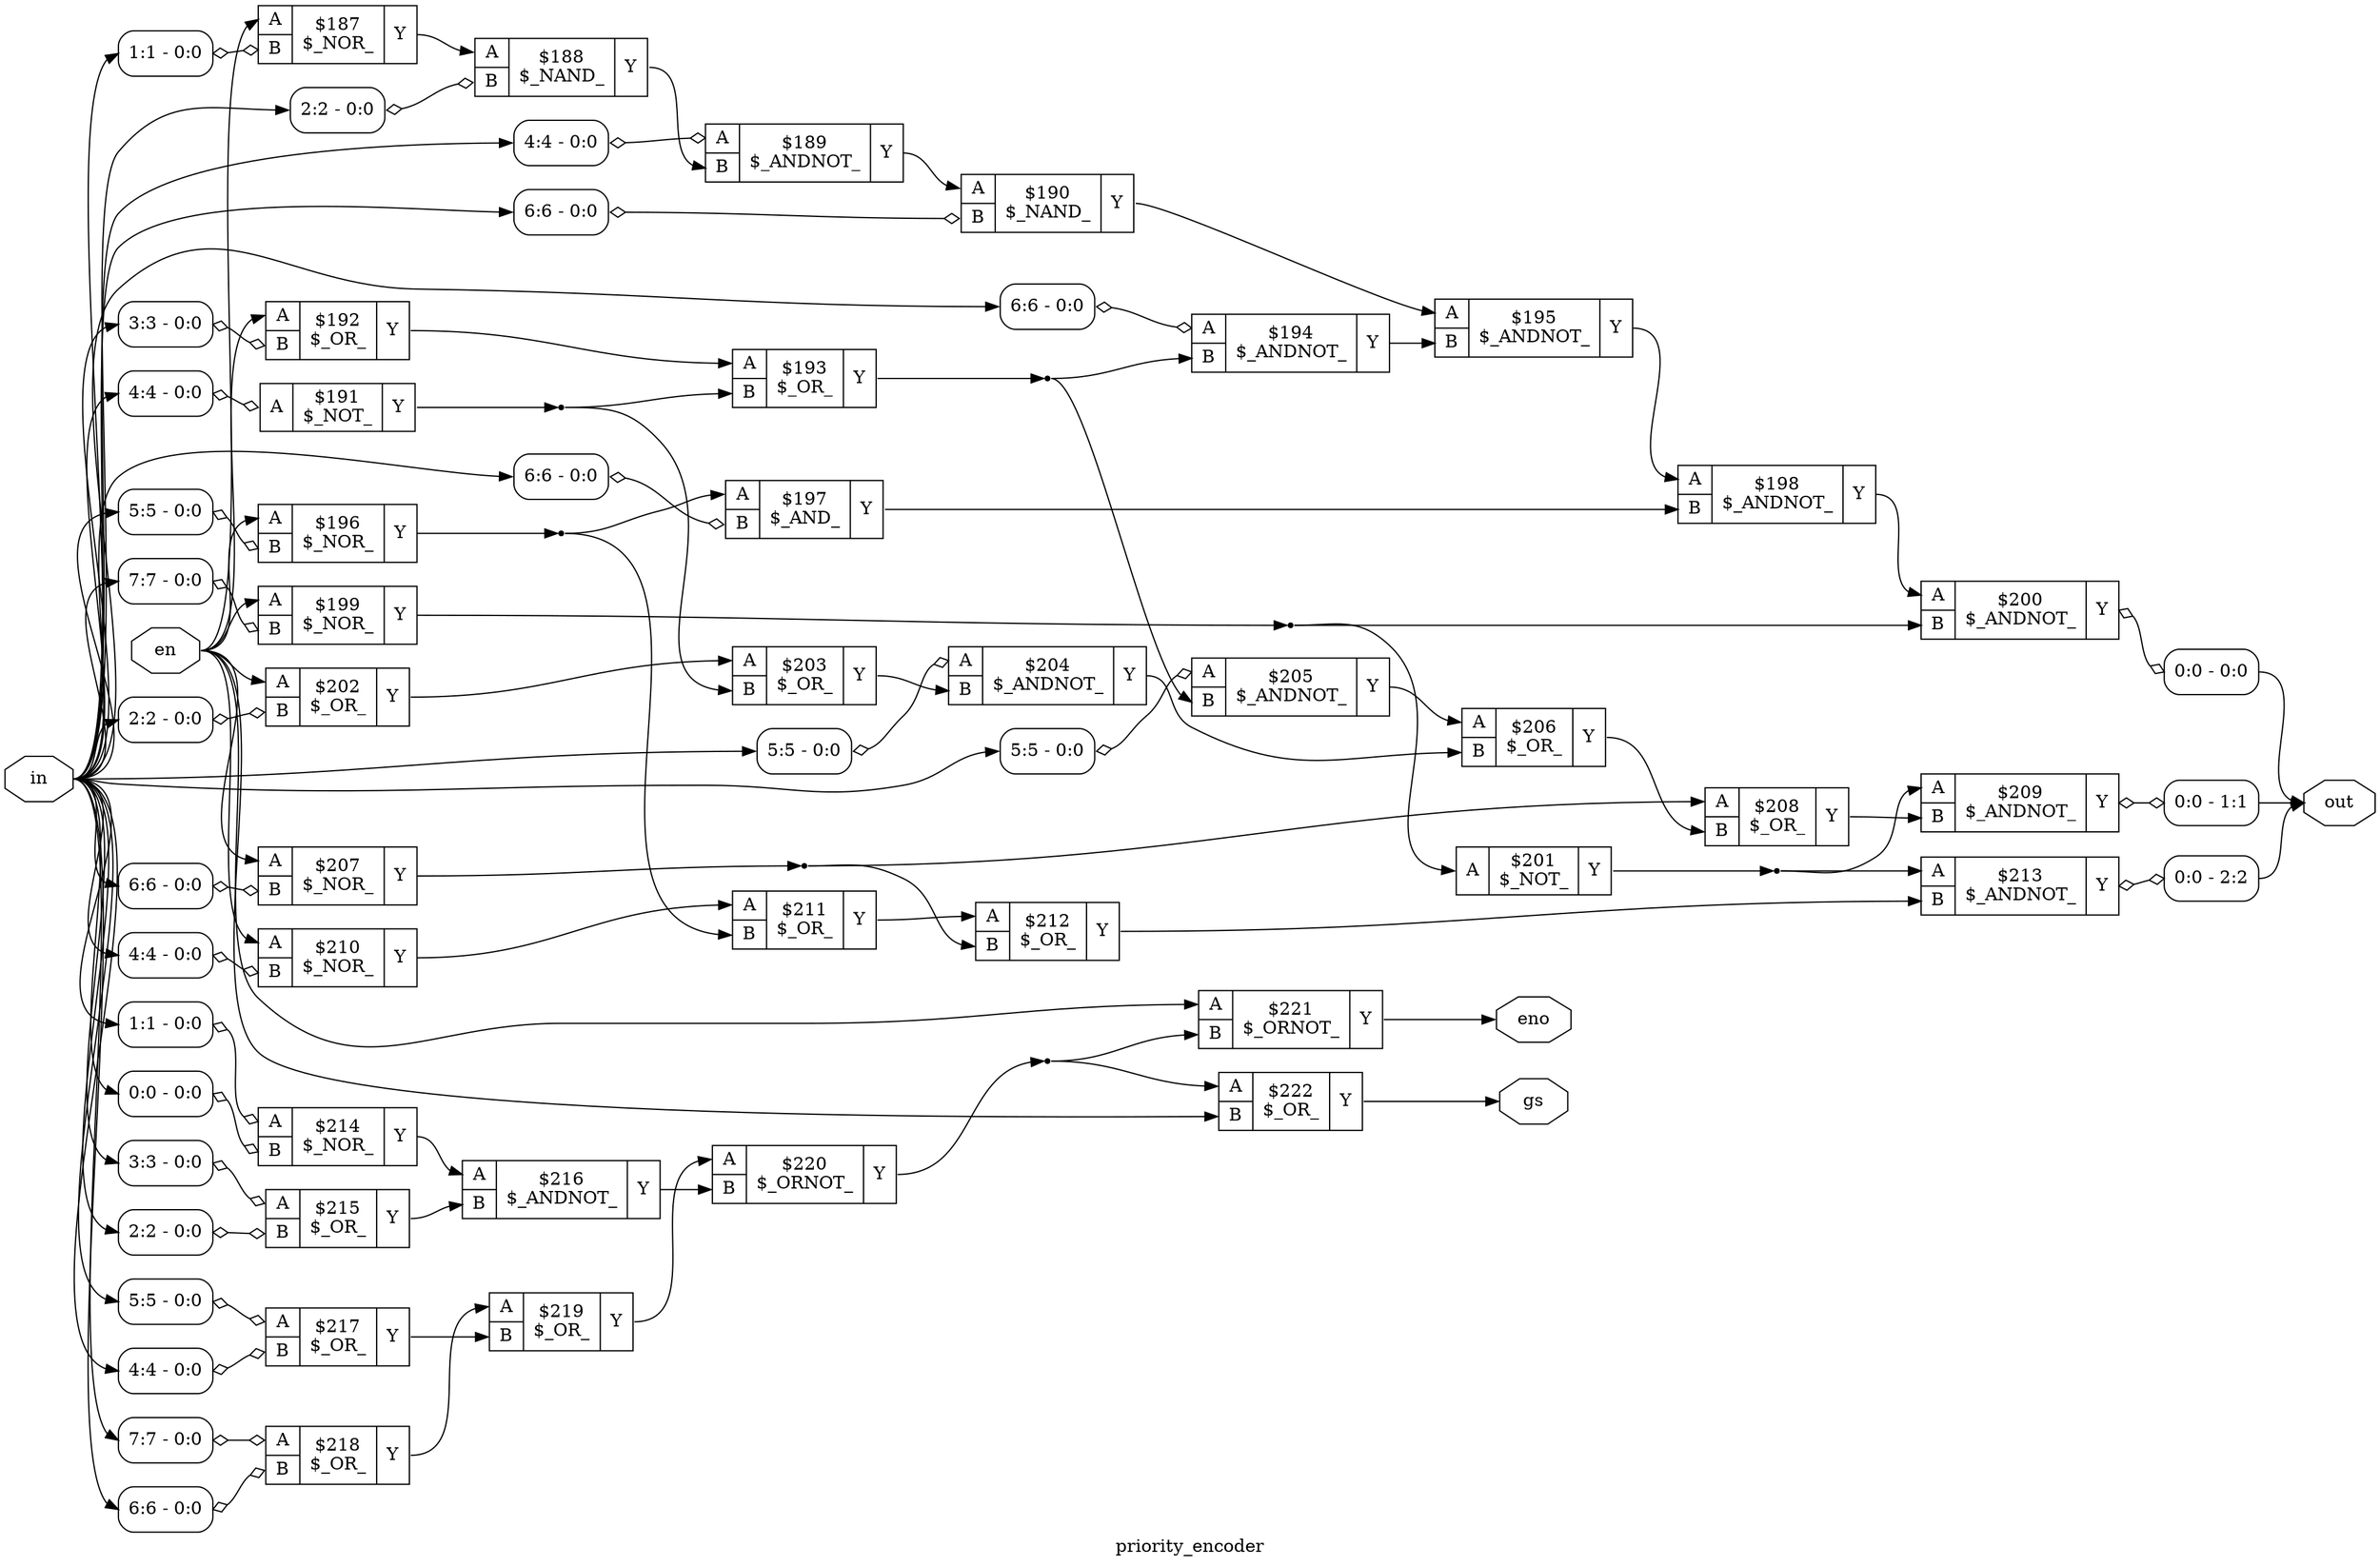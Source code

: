 digraph "priority_encoder" {
label="priority_encoder";
rankdir="LR";
remincross=true;
n32 [ shape=octagon, label="en", color="black", fontcolor="black" ];
n33 [ shape=octagon, label="eno", color="black", fontcolor="black" ];
n34 [ shape=octagon, label="gs", color="black", fontcolor="black" ];
n35 [ shape=octagon, label="in", color="black", fontcolor="black" ];
n36 [ shape=octagon, label="out", color="black", fontcolor="black" ];
c40 [ shape=record, label="{{<p37> A|<p38> B}|$187\n$_NOR_|{<p39> Y}}" ];
x0 [ shape=record, style=rounded, label="<s0> 1:1 - 0:0 " ];
x0:e -> c40:p38:w [arrowhead=odiamond, arrowtail=odiamond, dir=both, color="black", label=""];
c41 [ shape=record, label="{{<p37> A|<p38> B}|$188\n$_NAND_|{<p39> Y}}" ];
x1 [ shape=record, style=rounded, label="<s0> 2:2 - 0:0 " ];
x1:e -> c41:p38:w [arrowhead=odiamond, arrowtail=odiamond, dir=both, color="black", label=""];
c42 [ shape=record, label="{{<p37> A|<p38> B}|$189\n$_ANDNOT_|{<p39> Y}}" ];
x2 [ shape=record, style=rounded, label="<s0> 4:4 - 0:0 " ];
x2:e -> c42:p37:w [arrowhead=odiamond, arrowtail=odiamond, dir=both, color="black", label=""];
c43 [ shape=record, label="{{<p37> A|<p38> B}|$190\n$_NAND_|{<p39> Y}}" ];
x3 [ shape=record, style=rounded, label="<s0> 6:6 - 0:0 " ];
x3:e -> c43:p38:w [arrowhead=odiamond, arrowtail=odiamond, dir=both, color="black", label=""];
c44 [ shape=record, label="{{<p37> A}|$191\n$_NOT_|{<p39> Y}}" ];
x4 [ shape=record, style=rounded, label="<s0> 4:4 - 0:0 " ];
x4:e -> c44:p37:w [arrowhead=odiamond, arrowtail=odiamond, dir=both, color="black", label=""];
c45 [ shape=record, label="{{<p37> A|<p38> B}|$192\n$_OR_|{<p39> Y}}" ];
x5 [ shape=record, style=rounded, label="<s0> 3:3 - 0:0 " ];
x5:e -> c45:p38:w [arrowhead=odiamond, arrowtail=odiamond, dir=both, color="black", label=""];
c46 [ shape=record, label="{{<p37> A|<p38> B}|$193\n$_OR_|{<p39> Y}}" ];
c47 [ shape=record, label="{{<p37> A|<p38> B}|$194\n$_ANDNOT_|{<p39> Y}}" ];
x6 [ shape=record, style=rounded, label="<s0> 6:6 - 0:0 " ];
x6:e -> c47:p37:w [arrowhead=odiamond, arrowtail=odiamond, dir=both, color="black", label=""];
c48 [ shape=record, label="{{<p37> A|<p38> B}|$195\n$_ANDNOT_|{<p39> Y}}" ];
c49 [ shape=record, label="{{<p37> A|<p38> B}|$196\n$_NOR_|{<p39> Y}}" ];
x7 [ shape=record, style=rounded, label="<s0> 5:5 - 0:0 " ];
x7:e -> c49:p38:w [arrowhead=odiamond, arrowtail=odiamond, dir=both, color="black", label=""];
c50 [ shape=record, label="{{<p37> A|<p38> B}|$197\n$_AND_|{<p39> Y}}" ];
x8 [ shape=record, style=rounded, label="<s0> 6:6 - 0:0 " ];
x8:e -> c50:p38:w [arrowhead=odiamond, arrowtail=odiamond, dir=both, color="black", label=""];
c51 [ shape=record, label="{{<p37> A|<p38> B}|$198\n$_ANDNOT_|{<p39> Y}}" ];
c52 [ shape=record, label="{{<p37> A|<p38> B}|$199\n$_NOR_|{<p39> Y}}" ];
x9 [ shape=record, style=rounded, label="<s0> 7:7 - 0:0 " ];
x9:e -> c52:p38:w [arrowhead=odiamond, arrowtail=odiamond, dir=both, color="black", label=""];
c53 [ shape=record, label="{{<p37> A|<p38> B}|$200\n$_ANDNOT_|{<p39> Y}}" ];
x10 [ shape=record, style=rounded, label="<s0> 0:0 - 0:0 " ];
c53:p39:e -> x10:w [arrowhead=odiamond, arrowtail=odiamond, dir=both, color="black", label=""];
c54 [ shape=record, label="{{<p37> A}|$201\n$_NOT_|{<p39> Y}}" ];
c55 [ shape=record, label="{{<p37> A|<p38> B}|$202\n$_OR_|{<p39> Y}}" ];
x11 [ shape=record, style=rounded, label="<s0> 2:2 - 0:0 " ];
x11:e -> c55:p38:w [arrowhead=odiamond, arrowtail=odiamond, dir=both, color="black", label=""];
c56 [ shape=record, label="{{<p37> A|<p38> B}|$203\n$_OR_|{<p39> Y}}" ];
c57 [ shape=record, label="{{<p37> A|<p38> B}|$204\n$_ANDNOT_|{<p39> Y}}" ];
x12 [ shape=record, style=rounded, label="<s0> 5:5 - 0:0 " ];
x12:e -> c57:p37:w [arrowhead=odiamond, arrowtail=odiamond, dir=both, color="black", label=""];
c58 [ shape=record, label="{{<p37> A|<p38> B}|$205\n$_ANDNOT_|{<p39> Y}}" ];
x13 [ shape=record, style=rounded, label="<s0> 5:5 - 0:0 " ];
x13:e -> c58:p37:w [arrowhead=odiamond, arrowtail=odiamond, dir=both, color="black", label=""];
c59 [ shape=record, label="{{<p37> A|<p38> B}|$206\n$_OR_|{<p39> Y}}" ];
c60 [ shape=record, label="{{<p37> A|<p38> B}|$207\n$_NOR_|{<p39> Y}}" ];
x14 [ shape=record, style=rounded, label="<s0> 6:6 - 0:0 " ];
x14:e -> c60:p38:w [arrowhead=odiamond, arrowtail=odiamond, dir=both, color="black", label=""];
c61 [ shape=record, label="{{<p37> A|<p38> B}|$208\n$_OR_|{<p39> Y}}" ];
c62 [ shape=record, label="{{<p37> A|<p38> B}|$209\n$_ANDNOT_|{<p39> Y}}" ];
x15 [ shape=record, style=rounded, label="<s0> 0:0 - 1:1 " ];
c62:p39:e -> x15:w [arrowhead=odiamond, arrowtail=odiamond, dir=both, color="black", label=""];
c63 [ shape=record, label="{{<p37> A|<p38> B}|$210\n$_NOR_|{<p39> Y}}" ];
x16 [ shape=record, style=rounded, label="<s0> 4:4 - 0:0 " ];
x16:e -> c63:p38:w [arrowhead=odiamond, arrowtail=odiamond, dir=both, color="black", label=""];
c64 [ shape=record, label="{{<p37> A|<p38> B}|$211\n$_OR_|{<p39> Y}}" ];
c65 [ shape=record, label="{{<p37> A|<p38> B}|$212\n$_OR_|{<p39> Y}}" ];
c66 [ shape=record, label="{{<p37> A|<p38> B}|$213\n$_ANDNOT_|{<p39> Y}}" ];
x17 [ shape=record, style=rounded, label="<s0> 0:0 - 2:2 " ];
c66:p39:e -> x17:w [arrowhead=odiamond, arrowtail=odiamond, dir=both, color="black", label=""];
c67 [ shape=record, label="{{<p37> A|<p38> B}|$214\n$_NOR_|{<p39> Y}}" ];
x18 [ shape=record, style=rounded, label="<s0> 1:1 - 0:0 " ];
x18:e -> c67:p37:w [arrowhead=odiamond, arrowtail=odiamond, dir=both, color="black", label=""];
x19 [ shape=record, style=rounded, label="<s0> 0:0 - 0:0 " ];
x19:e -> c67:p38:w [arrowhead=odiamond, arrowtail=odiamond, dir=both, color="black", label=""];
c68 [ shape=record, label="{{<p37> A|<p38> B}|$215\n$_OR_|{<p39> Y}}" ];
x20 [ shape=record, style=rounded, label="<s0> 3:3 - 0:0 " ];
x20:e -> c68:p37:w [arrowhead=odiamond, arrowtail=odiamond, dir=both, color="black", label=""];
x21 [ shape=record, style=rounded, label="<s0> 2:2 - 0:0 " ];
x21:e -> c68:p38:w [arrowhead=odiamond, arrowtail=odiamond, dir=both, color="black", label=""];
c69 [ shape=record, label="{{<p37> A|<p38> B}|$216\n$_ANDNOT_|{<p39> Y}}" ];
c70 [ shape=record, label="{{<p37> A|<p38> B}|$217\n$_OR_|{<p39> Y}}" ];
x22 [ shape=record, style=rounded, label="<s0> 5:5 - 0:0 " ];
x22:e -> c70:p37:w [arrowhead=odiamond, arrowtail=odiamond, dir=both, color="black", label=""];
x23 [ shape=record, style=rounded, label="<s0> 4:4 - 0:0 " ];
x23:e -> c70:p38:w [arrowhead=odiamond, arrowtail=odiamond, dir=both, color="black", label=""];
c71 [ shape=record, label="{{<p37> A|<p38> B}|$218\n$_OR_|{<p39> Y}}" ];
x24 [ shape=record, style=rounded, label="<s0> 7:7 - 0:0 " ];
x24:e -> c71:p37:w [arrowhead=odiamond, arrowtail=odiamond, dir=both, color="black", label=""];
x25 [ shape=record, style=rounded, label="<s0> 6:6 - 0:0 " ];
x25:e -> c71:p38:w [arrowhead=odiamond, arrowtail=odiamond, dir=both, color="black", label=""];
c72 [ shape=record, label="{{<p37> A|<p38> B}|$219\n$_OR_|{<p39> Y}}" ];
c73 [ shape=record, label="{{<p37> A|<p38> B}|$220\n$_ORNOT_|{<p39> Y}}" ];
c74 [ shape=record, label="{{<p37> A|<p38> B}|$221\n$_ORNOT_|{<p39> Y}}" ];
c75 [ shape=record, label="{{<p37> A|<p38> B}|$222\n$_OR_|{<p39> Y}}" ];
c40:p39:e -> c41:p37:w [color="black", label=""];
n10 [ shape=point ];
c49:p39:e -> n10:w [color="black", label=""];
n10:e -> c50:p37:w [color="black", label=""];
n10:e -> c64:p38:w [color="black", label=""];
c50:p39:e -> c51:p38:w [color="black", label=""];
c51:p39:e -> c53:p37:w [color="black", label=""];
n13 [ shape=point ];
c52:p39:e -> n13:w [color="black", label=""];
n13:e -> c53:p38:w [color="black", label=""];
n13:e -> c54:p37:w [color="black", label=""];
n14 [ shape=point ];
c54:p39:e -> n14:w [color="black", label=""];
n14:e -> c62:p37:w [color="black", label=""];
n14:e -> c66:p37:w [color="black", label=""];
c55:p39:e -> c56:p37:w [color="black", label=""];
c56:p39:e -> c57:p38:w [color="black", label=""];
c57:p39:e -> c59:p38:w [color="black", label=""];
c58:p39:e -> c59:p37:w [color="black", label=""];
c59:p39:e -> c61:p38:w [color="black", label=""];
c41:p39:e -> c42:p38:w [color="black", label=""];
n20 [ shape=point ];
c60:p39:e -> n20:w [color="black", label=""];
n20:e -> c61:p37:w [color="black", label=""];
n20:e -> c65:p38:w [color="black", label=""];
c61:p39:e -> c62:p38:w [color="black", label=""];
c63:p39:e -> c64:p37:w [color="black", label=""];
c64:p39:e -> c65:p37:w [color="black", label=""];
c65:p39:e -> c66:p38:w [color="black", label=""];
c67:p39:e -> c69:p37:w [color="black", label=""];
c68:p39:e -> c69:p38:w [color="black", label=""];
c69:p39:e -> c73:p38:w [color="black", label=""];
c70:p39:e -> c72:p38:w [color="black", label=""];
c71:p39:e -> c72:p37:w [color="black", label=""];
c42:p39:e -> c43:p37:w [color="black", label=""];
c72:p39:e -> c73:p37:w [color="black", label=""];
n31 [ shape=point ];
c73:p39:e -> n31:w [color="black", label=""];
n31:e -> c74:p38:w [color="black", label=""];
n31:e -> c75:p37:w [color="black", label=""];
n32:e -> c40:p37:w [color="black", label=""];
n32:e -> c45:p37:w [color="black", label=""];
n32:e -> c49:p37:w [color="black", label=""];
n32:e -> c52:p37:w [color="black", label=""];
n32:e -> c55:p37:w [color="black", label=""];
n32:e -> c60:p37:w [color="black", label=""];
n32:e -> c63:p37:w [color="black", label=""];
n32:e -> c74:p37:w [color="black", label=""];
n32:e -> c75:p38:w [color="black", label=""];
c74:p39:e -> n33:w [color="black", label=""];
c75:p39:e -> n34:w [color="black", label=""];
n35:e -> x0:s0:w [color="black", label=""];
n35:e -> x11:s0:w [color="black", label=""];
n35:e -> x12:s0:w [color="black", label=""];
n35:e -> x13:s0:w [color="black", label=""];
n35:e -> x14:s0:w [color="black", label=""];
n35:e -> x16:s0:w [color="black", label=""];
n35:e -> x18:s0:w [color="black", label=""];
n35:e -> x19:s0:w [color="black", label=""];
n35:e -> x1:s0:w [color="black", label=""];
n35:e -> x20:s0:w [color="black", label=""];
n35:e -> x21:s0:w [color="black", label=""];
n35:e -> x22:s0:w [color="black", label=""];
n35:e -> x23:s0:w [color="black", label=""];
n35:e -> x24:s0:w [color="black", label=""];
n35:e -> x25:s0:w [color="black", label=""];
n35:e -> x2:s0:w [color="black", label=""];
n35:e -> x3:s0:w [color="black", label=""];
n35:e -> x4:s0:w [color="black", label=""];
n35:e -> x5:s0:w [color="black", label=""];
n35:e -> x6:s0:w [color="black", label=""];
n35:e -> x7:s0:w [color="black", label=""];
n35:e -> x8:s0:w [color="black", label=""];
n35:e -> x9:s0:w [color="black", label=""];
x10:s0:e -> n36:w [color="black", label=""];
x15:s0:e -> n36:w [color="black", label=""];
x17:s0:e -> n36:w [color="black", label=""];
c43:p39:e -> c48:p37:w [color="black", label=""];
n5 [ shape=point ];
c44:p39:e -> n5:w [color="black", label=""];
n5:e -> c46:p38:w [color="black", label=""];
n5:e -> c56:p38:w [color="black", label=""];
c45:p39:e -> c46:p37:w [color="black", label=""];
n7 [ shape=point ];
c46:p39:e -> n7:w [color="black", label=""];
n7:e -> c47:p38:w [color="black", label=""];
n7:e -> c58:p38:w [color="black", label=""];
c47:p39:e -> c48:p38:w [color="black", label=""];
c48:p39:e -> c51:p37:w [color="black", label=""];
}
